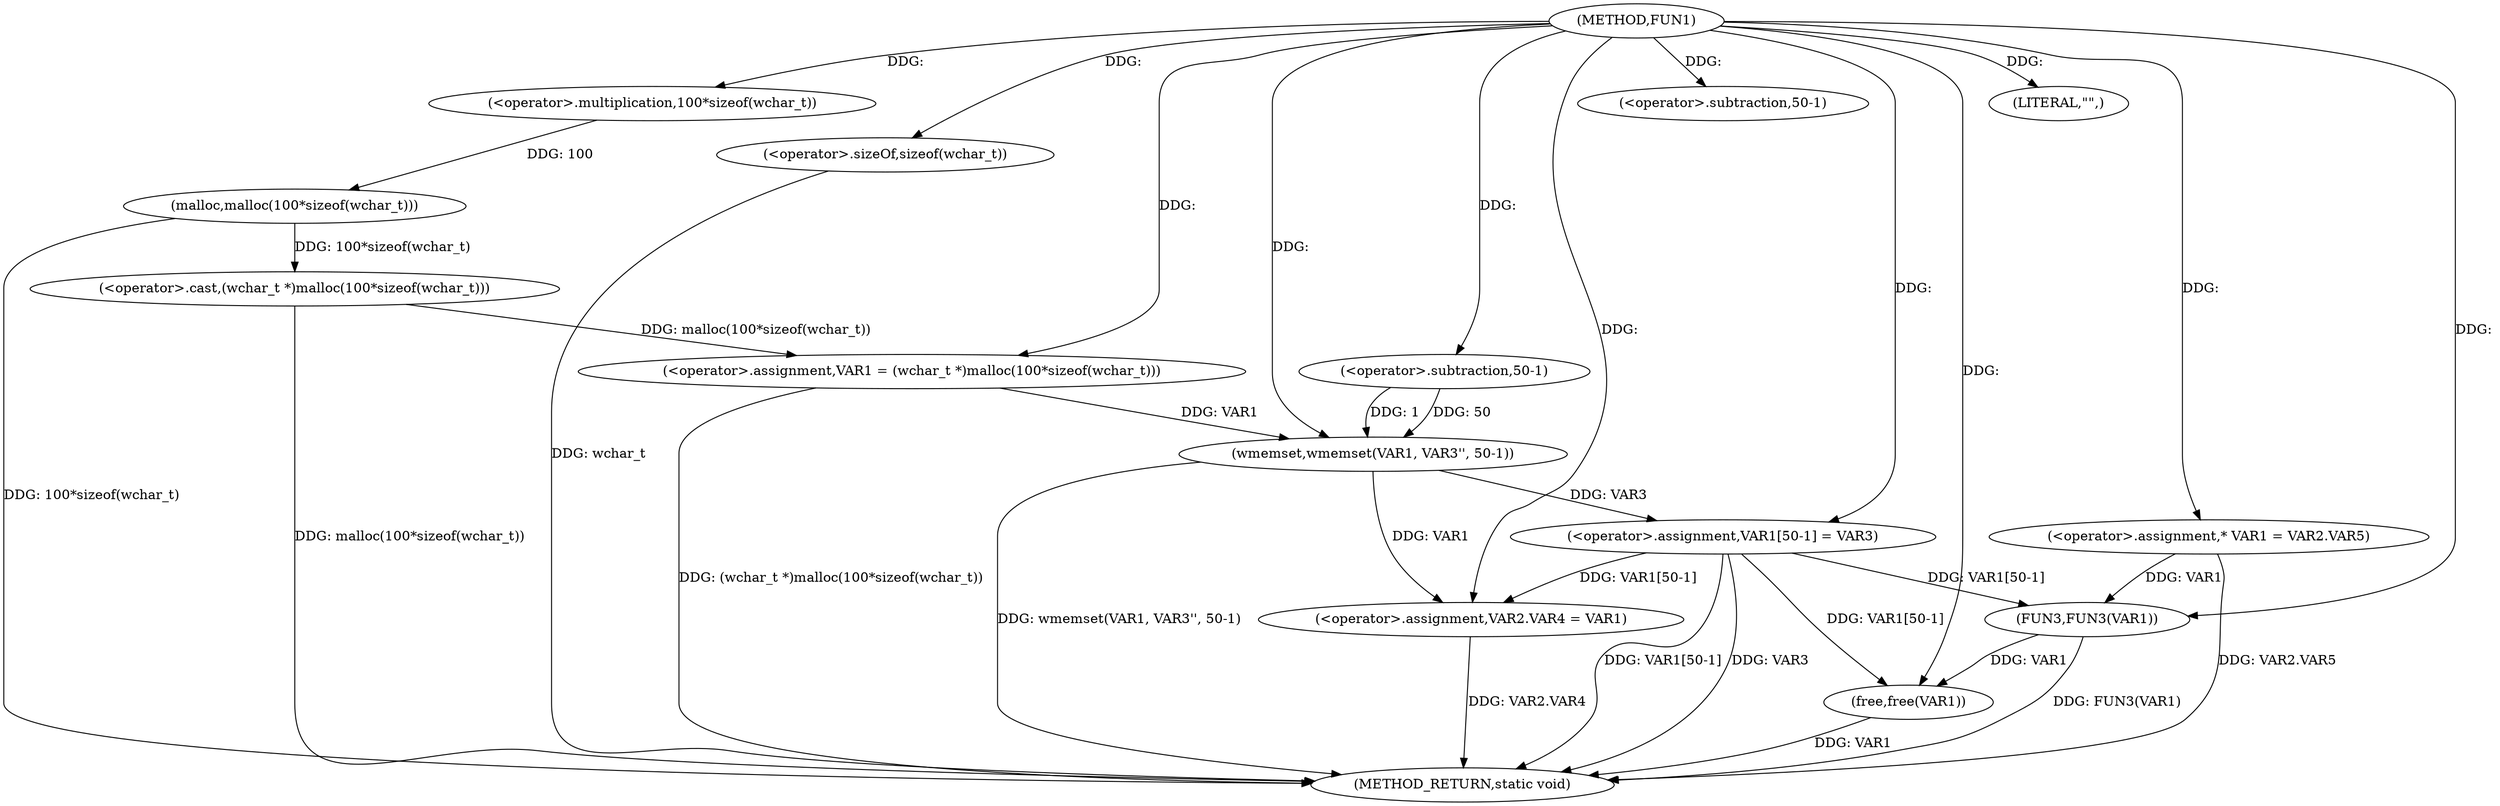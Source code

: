 digraph FUN1 {  
"1000100" [label = "(METHOD,FUN1)" ]
"1000144" [label = "(METHOD_RETURN,static void)" ]
"1000104" [label = "(<operator>.assignment,VAR1 = (wchar_t *)malloc(100*sizeof(wchar_t)))" ]
"1000106" [label = "(<operator>.cast,(wchar_t *)malloc(100*sizeof(wchar_t)))" ]
"1000108" [label = "(malloc,malloc(100*sizeof(wchar_t)))" ]
"1000109" [label = "(<operator>.multiplication,100*sizeof(wchar_t))" ]
"1000111" [label = "(<operator>.sizeOf,sizeof(wchar_t))" ]
"1000113" [label = "(wmemset,wmemset(VAR1, VAR3'', 50-1))" ]
"1000116" [label = "(<operator>.subtraction,50-1)" ]
"1000119" [label = "(<operator>.assignment,VAR1[50-1] = VAR3)" ]
"1000122" [label = "(<operator>.subtraction,50-1)" ]
"1000126" [label = "(<operator>.assignment,VAR2.VAR4 = VAR1)" ]
"1000133" [label = "(<operator>.assignment,* VAR1 = VAR2.VAR5)" ]
"1000139" [label = "(LITERAL,\"\",)" ]
"1000140" [label = "(FUN3,FUN3(VAR1))" ]
"1000142" [label = "(free,free(VAR1))" ]
  "1000119" -> "1000144"  [ label = "DDG: VAR3"] 
  "1000106" -> "1000144"  [ label = "DDG: malloc(100*sizeof(wchar_t))"] 
  "1000140" -> "1000144"  [ label = "DDG: FUN3(VAR1)"] 
  "1000126" -> "1000144"  [ label = "DDG: VAR2.VAR4"] 
  "1000111" -> "1000144"  [ label = "DDG: wchar_t"] 
  "1000133" -> "1000144"  [ label = "DDG: VAR2.VAR5"] 
  "1000113" -> "1000144"  [ label = "DDG: wmemset(VAR1, VAR3'', 50-1)"] 
  "1000119" -> "1000144"  [ label = "DDG: VAR1[50-1]"] 
  "1000142" -> "1000144"  [ label = "DDG: VAR1"] 
  "1000104" -> "1000144"  [ label = "DDG: (wchar_t *)malloc(100*sizeof(wchar_t))"] 
  "1000108" -> "1000144"  [ label = "DDG: 100*sizeof(wchar_t)"] 
  "1000106" -> "1000104"  [ label = "DDG: malloc(100*sizeof(wchar_t))"] 
  "1000100" -> "1000104"  [ label = "DDG: "] 
  "1000108" -> "1000106"  [ label = "DDG: 100*sizeof(wchar_t)"] 
  "1000109" -> "1000108"  [ label = "DDG: 100"] 
  "1000100" -> "1000109"  [ label = "DDG: "] 
  "1000100" -> "1000111"  [ label = "DDG: "] 
  "1000104" -> "1000113"  [ label = "DDG: VAR1"] 
  "1000100" -> "1000113"  [ label = "DDG: "] 
  "1000116" -> "1000113"  [ label = "DDG: 50"] 
  "1000116" -> "1000113"  [ label = "DDG: 1"] 
  "1000100" -> "1000116"  [ label = "DDG: "] 
  "1000113" -> "1000119"  [ label = "DDG: VAR3"] 
  "1000100" -> "1000119"  [ label = "DDG: "] 
  "1000100" -> "1000122"  [ label = "DDG: "] 
  "1000113" -> "1000126"  [ label = "DDG: VAR1"] 
  "1000119" -> "1000126"  [ label = "DDG: VAR1[50-1]"] 
  "1000100" -> "1000126"  [ label = "DDG: "] 
  "1000100" -> "1000133"  [ label = "DDG: "] 
  "1000100" -> "1000139"  [ label = "DDG: "] 
  "1000133" -> "1000140"  [ label = "DDG: VAR1"] 
  "1000119" -> "1000140"  [ label = "DDG: VAR1[50-1]"] 
  "1000100" -> "1000140"  [ label = "DDG: "] 
  "1000140" -> "1000142"  [ label = "DDG: VAR1"] 
  "1000119" -> "1000142"  [ label = "DDG: VAR1[50-1]"] 
  "1000100" -> "1000142"  [ label = "DDG: "] 
}
